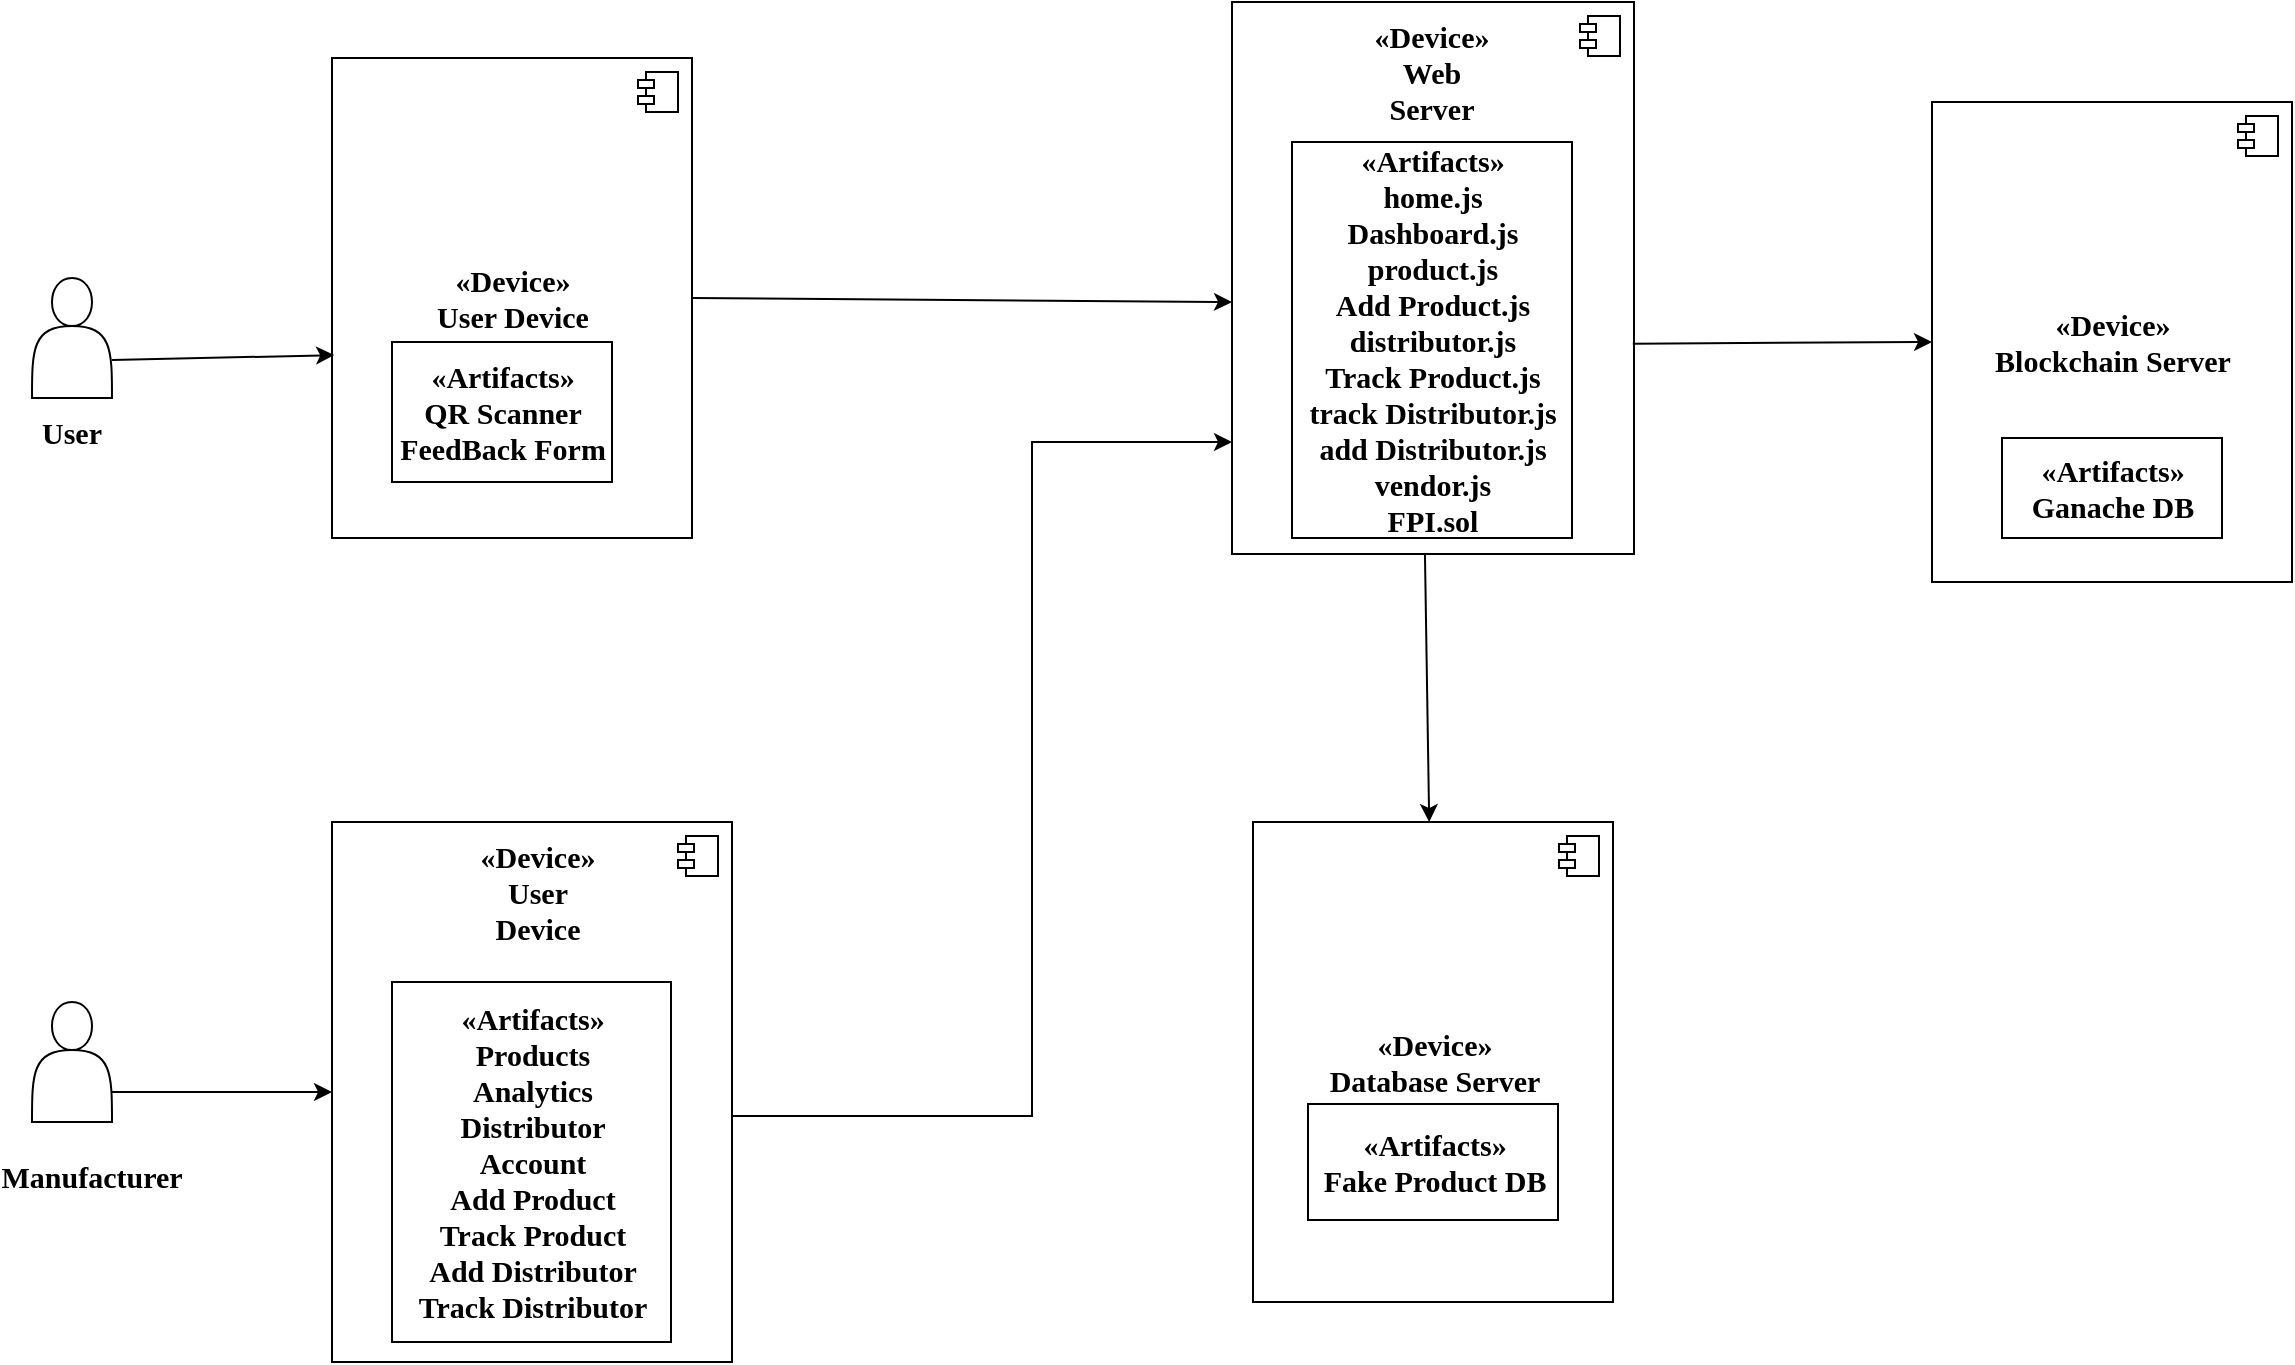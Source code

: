 <mxfile version="20.5.3" type="device"><diagram id="o_Zh5p-V8Om7M_YoSSLP" name="Page-1"><mxGraphModel dx="1718" dy="393" grid="1" gridSize="10" guides="1" tooltips="1" connect="1" arrows="1" fold="1" page="1" pageScale="1" pageWidth="850" pageHeight="1100" math="0" shadow="0"><root><mxCell id="0"/><mxCell id="1" parent="0"/><mxCell id="njHQuyHf8lWj2jJWohtu-1" value="«Device»&lt;br style=&quot;font-size: 15px;&quot;&gt;&lt;span style=&quot;font-size: 15px;&quot;&gt;User Device&lt;/span&gt;" style="html=1;dropTarget=0;fontStyle=1;fontSize=15;fontFamily=Times New Roman;" parent="1" vertex="1"><mxGeometry x="160" y="48" width="180" height="240" as="geometry"/></mxCell><mxCell id="njHQuyHf8lWj2jJWohtu-2" value="" style="shape=module;jettyWidth=8;jettyHeight=4;fontStyle=1;fontSize=15;fontFamily=Times New Roman;" parent="njHQuyHf8lWj2jJWohtu-1" vertex="1"><mxGeometry x="1" width="20" height="20" relative="1" as="geometry"><mxPoint x="-27" y="7" as="offset"/></mxGeometry></mxCell><mxCell id="njHQuyHf8lWj2jJWohtu-5" value="" style="html=1;dropTarget=0;fontStyle=1;fontSize=15;fontFamily=Times New Roman;" parent="1" vertex="1"><mxGeometry x="160" y="430" width="200" height="270" as="geometry"/></mxCell><mxCell id="njHQuyHf8lWj2jJWohtu-6" value="" style="shape=module;jettyWidth=8;jettyHeight=4;fontStyle=1;fontSize=15;fontFamily=Times New Roman;" parent="njHQuyHf8lWj2jJWohtu-5" vertex="1"><mxGeometry x="1" width="20" height="20" relative="1" as="geometry"><mxPoint x="-27" y="7" as="offset"/></mxGeometry></mxCell><mxCell id="njHQuyHf8lWj2jJWohtu-12" value="«Artifacts»&lt;br style=&quot;font-size: 15px;&quot;&gt;QR Scanner&lt;br style=&quot;font-size: 15px;&quot;&gt;FeedBack Form" style="html=1;fontStyle=1;fontSize=15;fontFamily=Times New Roman;" parent="1" vertex="1"><mxGeometry x="190" y="190" width="110" height="70" as="geometry"/></mxCell><mxCell id="njHQuyHf8lWj2jJWohtu-13" value="" style="shape=actor;whiteSpace=wrap;html=1;fontStyle=1;fontSize=15;fontFamily=Times New Roman;" parent="1" vertex="1"><mxGeometry x="10" y="158" width="40" height="60" as="geometry"/></mxCell><mxCell id="njHQuyHf8lWj2jJWohtu-14" value="" style="shape=actor;whiteSpace=wrap;html=1;fontStyle=1;fontSize=15;fontFamily=Times New Roman;" parent="1" vertex="1"><mxGeometry x="10" y="520" width="40" height="60" as="geometry"/></mxCell><mxCell id="njHQuyHf8lWj2jJWohtu-15" value="" style="endArrow=classic;html=1;rounded=0;entryX=0;entryY=0.5;entryDx=0;entryDy=0;exitX=1;exitY=0.75;exitDx=0;exitDy=0;fontStyle=1;fontSize=15;fontFamily=Times New Roman;" parent="1" source="njHQuyHf8lWj2jJWohtu-14" target="njHQuyHf8lWj2jJWohtu-5" edge="1"><mxGeometry width="50" height="50" relative="1" as="geometry"><mxPoint x="50" y="520" as="sourcePoint"/><mxPoint x="100" y="470" as="targetPoint"/></mxGeometry></mxCell><mxCell id="njHQuyHf8lWj2jJWohtu-16" value="" style="endArrow=classic;html=1;rounded=0;exitX=1;exitY=0.75;exitDx=0;exitDy=0;entryX=0.006;entryY=0.619;entryDx=0;entryDy=0;entryPerimeter=0;fontStyle=1;fontSize=15;fontFamily=Times New Roman;" parent="1" target="njHQuyHf8lWj2jJWohtu-1" edge="1"><mxGeometry width="50" height="50" relative="1" as="geometry"><mxPoint x="50" y="199" as="sourcePoint"/><mxPoint x="149.28" y="199.92" as="targetPoint"/></mxGeometry></mxCell><mxCell id="njHQuyHf8lWj2jJWohtu-17" value="«Artifacts»&lt;br style=&quot;font-size: 15px;&quot;&gt;Products&lt;br style=&quot;font-size: 15px;&quot;&gt;Analytics&lt;br style=&quot;font-size: 15px;&quot;&gt;Distributor&lt;br style=&quot;font-size: 15px;&quot;&gt;Account&lt;br style=&quot;font-size: 15px;&quot;&gt;Add Product&lt;br style=&quot;font-size: 15px;&quot;&gt;Track Product&lt;br style=&quot;font-size: 15px;&quot;&gt;Add Distributor&lt;br style=&quot;font-size: 15px;&quot;&gt;Track Distributor" style="html=1;fontStyle=1;fontSize=15;fontFamily=Times New Roman;" parent="1" vertex="1"><mxGeometry x="190" y="510" width="139.5" height="180" as="geometry"/></mxCell><mxCell id="njHQuyHf8lWj2jJWohtu-25" value="&lt;span style=&quot;font-size: 15px;&quot;&gt;«Device»&lt;/span&gt;&lt;br style=&quot;font-size: 15px;&quot;&gt;&lt;span style=&quot;font-size: 15px;&quot;&gt;&lt;span style=&quot;font-size: 15px;&quot;&gt;User Device&lt;/span&gt;&lt;/span&gt;" style="text;html=1;strokeColor=none;fillColor=none;align=center;verticalAlign=middle;whiteSpace=wrap;rounded=0;fontStyle=1;fontSize=15;fontFamily=Times New Roman;" parent="1" vertex="1"><mxGeometry x="224.5" y="450" width="75.5" height="30" as="geometry"/></mxCell><mxCell id="njHQuyHf8lWj2jJWohtu-26" value="" style="html=1;dropTarget=0;fontStyle=1;fontSize=15;fontFamily=Times New Roman;" parent="1" vertex="1"><mxGeometry x="610" y="20" width="201" height="276" as="geometry"/></mxCell><mxCell id="njHQuyHf8lWj2jJWohtu-27" value="" style="shape=module;jettyWidth=8;jettyHeight=4;fontStyle=1;fontSize=15;fontFamily=Times New Roman;" parent="njHQuyHf8lWj2jJWohtu-26" vertex="1"><mxGeometry x="1" width="20" height="20" relative="1" as="geometry"><mxPoint x="-27" y="7" as="offset"/></mxGeometry></mxCell><mxCell id="njHQuyHf8lWj2jJWohtu-29" value="&lt;span style=&quot;font-size: 15px;&quot;&gt;«Device»&lt;/span&gt;&lt;br style=&quot;font-size: 15px;&quot;&gt;&lt;span style=&quot;font-size: 15px;&quot;&gt;&lt;span style=&quot;font-size: 15px;&quot;&gt;Web Server&lt;/span&gt;&lt;/span&gt;" style="text;html=1;strokeColor=none;fillColor=none;align=center;verticalAlign=middle;whiteSpace=wrap;rounded=0;fontStyle=1;fontSize=15;fontFamily=Times New Roman;" parent="1" vertex="1"><mxGeometry x="672.25" y="40" width="75.5" height="30" as="geometry"/></mxCell><mxCell id="njHQuyHf8lWj2jJWohtu-30" value="«Artifacts»&lt;br style=&quot;font-size: 15px;&quot;&gt;home.js&lt;br style=&quot;font-size: 15px;&quot;&gt;Dashboard.js&lt;br style=&quot;font-size: 15px;&quot;&gt;product.js&lt;br style=&quot;font-size: 15px;&quot;&gt;Add Product.js&lt;br style=&quot;font-size: 15px;&quot;&gt;distributor.js&lt;br style=&quot;font-size: 15px;&quot;&gt;Track Product.js&lt;br style=&quot;font-size: 15px;&quot;&gt;track Distributor.js&lt;br style=&quot;font-size: 15px;&quot;&gt;add Distributor.js&lt;br style=&quot;font-size: 15px;&quot;&gt;vendor.js&lt;br style=&quot;font-size: 15px;&quot;&gt;FPI.sol&lt;br style=&quot;font-size: 15px;&quot;&gt;" style="html=1;fontStyle=1;fontSize=15;fontFamily=Times New Roman;" parent="1" vertex="1"><mxGeometry x="640" y="90" width="140" height="198" as="geometry"/></mxCell><mxCell id="njHQuyHf8lWj2jJWohtu-31" value="" style="endArrow=classic;html=1;rounded=0;exitX=1;exitY=0.5;exitDx=0;exitDy=0;fontStyle=1;fontSize=15;fontFamily=Times New Roman;" parent="1" source="njHQuyHf8lWj2jJWohtu-1" edge="1"><mxGeometry width="50" height="50" relative="1" as="geometry"><mxPoint x="400" y="360" as="sourcePoint"/><mxPoint x="610" y="170" as="targetPoint"/></mxGeometry></mxCell><mxCell id="njHQuyHf8lWj2jJWohtu-32" value="" style="endArrow=classic;html=1;rounded=0;fontStyle=1;fontSize=15;fontFamily=Times New Roman;" parent="1" edge="1"><mxGeometry width="50" height="50" relative="1" as="geometry"><mxPoint x="360" y="577" as="sourcePoint"/><mxPoint x="610" y="240" as="targetPoint"/><Array as="points"><mxPoint x="510" y="577"/><mxPoint x="510" y="240"/></Array></mxGeometry></mxCell><mxCell id="njHQuyHf8lWj2jJWohtu-33" value="User" style="text;html=1;strokeColor=none;fillColor=none;align=center;verticalAlign=middle;whiteSpace=wrap;rounded=0;fontStyle=1;fontSize=15;fontFamily=Times New Roman;" parent="1" vertex="1"><mxGeometry y="220" width="60" height="30" as="geometry"/></mxCell><mxCell id="njHQuyHf8lWj2jJWohtu-34" value="Manufacturer" style="text;html=1;strokeColor=none;fillColor=none;align=center;verticalAlign=middle;whiteSpace=wrap;rounded=0;fontStyle=1;fontSize=15;fontFamily=Times New Roman;" parent="1" vertex="1"><mxGeometry x="10" y="592" width="60" height="30" as="geometry"/></mxCell><mxCell id="njHQuyHf8lWj2jJWohtu-36" value="«Device»&lt;br style=&quot;font-size: 15px;&quot;&gt;&lt;span style=&quot;font-size: 15px;&quot;&gt;Database Server&lt;/span&gt;" style="html=1;dropTarget=0;fontStyle=1;fontSize=15;fontFamily=Times New Roman;" parent="1" vertex="1"><mxGeometry x="620.5" y="430" width="180" height="240" as="geometry"/></mxCell><mxCell id="njHQuyHf8lWj2jJWohtu-37" value="" style="shape=module;jettyWidth=8;jettyHeight=4;fontStyle=1;fontSize=15;fontFamily=Times New Roman;" parent="njHQuyHf8lWj2jJWohtu-36" vertex="1"><mxGeometry x="1" width="20" height="20" relative="1" as="geometry"><mxPoint x="-27" y="7" as="offset"/></mxGeometry></mxCell><mxCell id="njHQuyHf8lWj2jJWohtu-42" value="«Artifacts»&lt;br style=&quot;font-size: 15px;&quot;&gt;Fake Product DB" style="html=1;fontStyle=1;fontSize=15;fontFamily=Times New Roman;" parent="1" vertex="1"><mxGeometry x="648" y="571" width="125" height="58" as="geometry"/></mxCell><mxCell id="njHQuyHf8lWj2jJWohtu-43" value="" style="endArrow=classic;html=1;rounded=0;exitX=0.48;exitY=1.001;exitDx=0;exitDy=0;exitPerimeter=0;fontStyle=1;fontSize=15;fontFamily=Times New Roman;" parent="1" source="njHQuyHf8lWj2jJWohtu-26" target="njHQuyHf8lWj2jJWohtu-36" edge="1"><mxGeometry width="50" height="50" relative="1" as="geometry"><mxPoint x="710" y="300" as="sourcePoint"/><mxPoint x="740" y="340" as="targetPoint"/></mxGeometry></mxCell><mxCell id="njHQuyHf8lWj2jJWohtu-44" value="«Device»&lt;br style=&quot;font-size: 15px;&quot;&gt;&lt;span style=&quot;font-size: 15px;&quot;&gt;Blockchain Server&lt;/span&gt;" style="html=1;dropTarget=0;fontStyle=1;fontSize=15;fontFamily=Times New Roman;" parent="1" vertex="1"><mxGeometry x="960" y="70" width="180" height="240" as="geometry"/></mxCell><mxCell id="njHQuyHf8lWj2jJWohtu-45" value="" style="shape=module;jettyWidth=8;jettyHeight=4;fontStyle=1;fontSize=15;fontFamily=Times New Roman;" parent="njHQuyHf8lWj2jJWohtu-44" vertex="1"><mxGeometry x="1" width="20" height="20" relative="1" as="geometry"><mxPoint x="-27" y="7" as="offset"/></mxGeometry></mxCell><mxCell id="njHQuyHf8lWj2jJWohtu-46" value="«Artifacts»&lt;br style=&quot;font-size: 15px;&quot;&gt;Ganache DB" style="html=1;fontStyle=1;fontSize=15;fontFamily=Times New Roman;" parent="1" vertex="1"><mxGeometry x="995" y="238" width="110" height="50" as="geometry"/></mxCell><mxCell id="njHQuyHf8lWj2jJWohtu-47" value="" style="endArrow=classic;html=1;rounded=0;exitX=0.997;exitY=0.619;exitDx=0;exitDy=0;exitPerimeter=0;entryX=0;entryY=0.5;entryDx=0;entryDy=0;fontStyle=1;fontSize=15;fontFamily=Times New Roman;" parent="1" source="njHQuyHf8lWj2jJWohtu-26" target="njHQuyHf8lWj2jJWohtu-44" edge="1"><mxGeometry width="50" height="50" relative="1" as="geometry"><mxPoint x="880" y="360" as="sourcePoint"/><mxPoint x="930" y="310" as="targetPoint"/></mxGeometry></mxCell></root></mxGraphModel></diagram></mxfile>